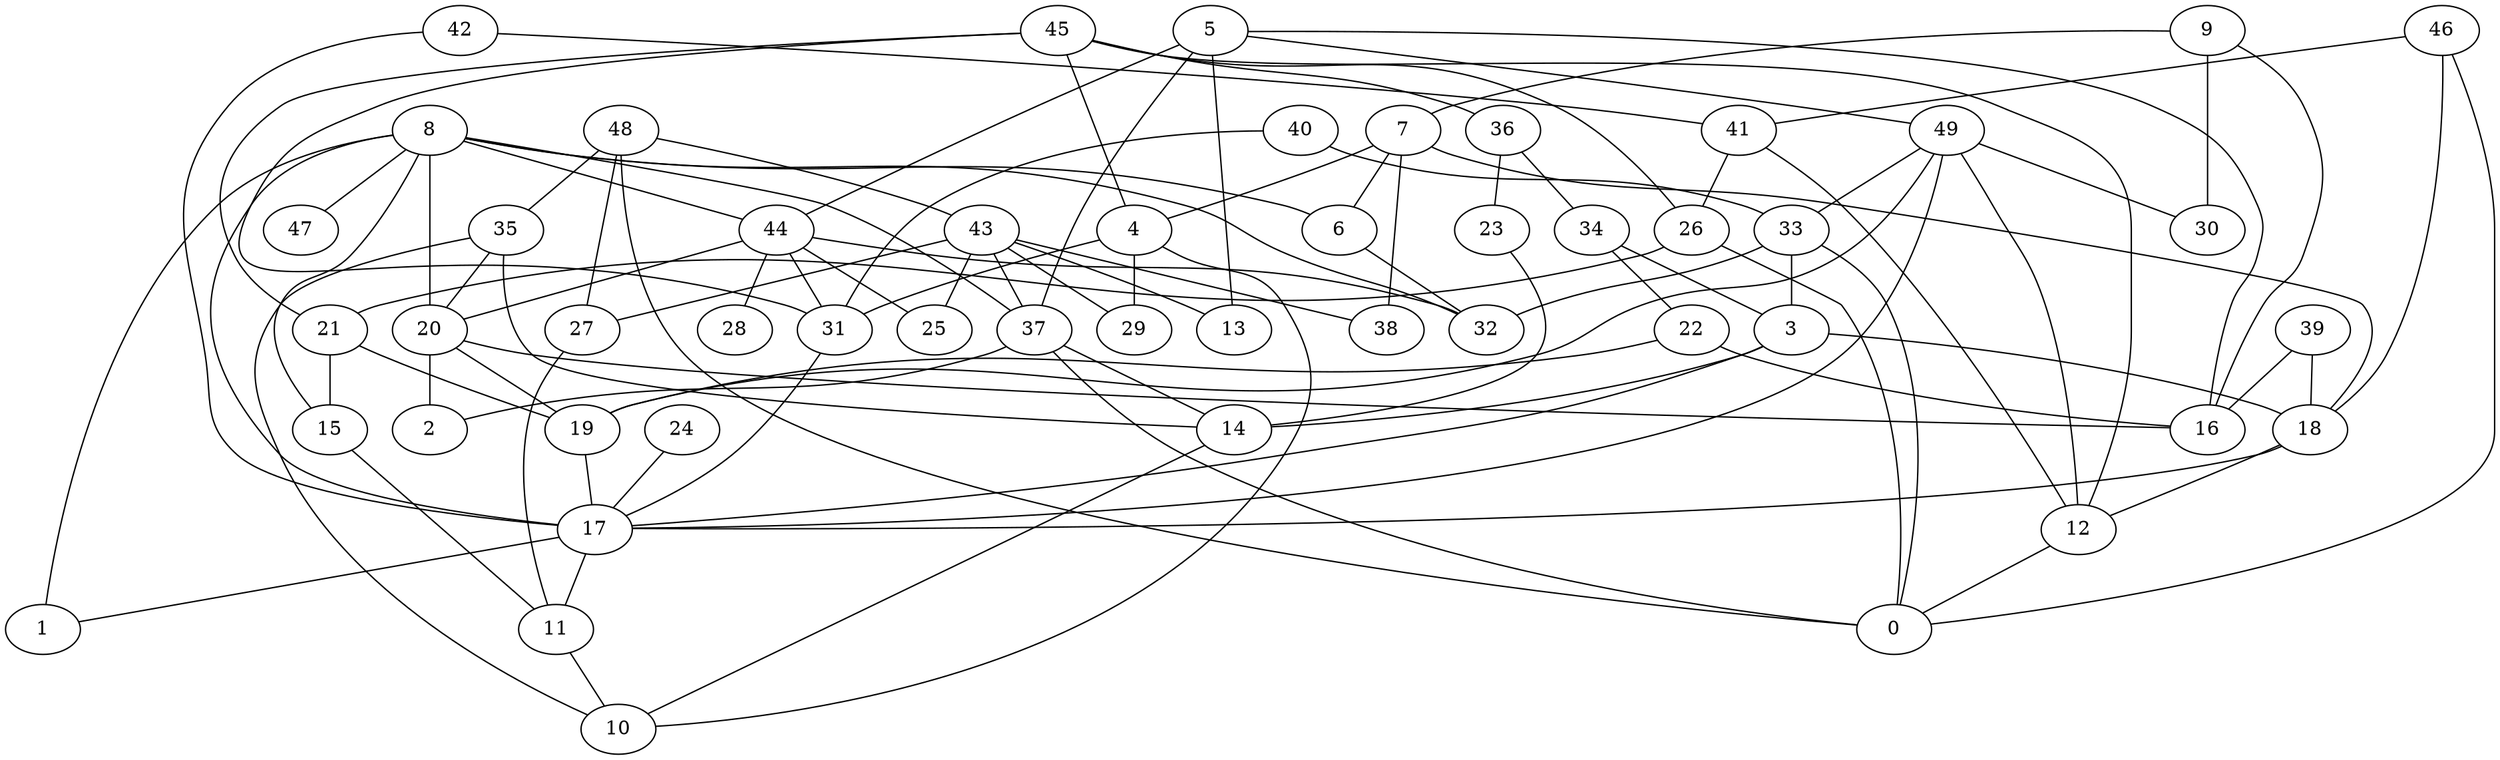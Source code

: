 digraph GG_graph {

subgraph G_graph {
edge [color = black]
"19" -> "17" [dir = none]
"22" -> "16" [dir = none]
"48" -> "43" [dir = none]
"7" -> "38" [dir = none]
"7" -> "6" [dir = none]
"7" -> "4" [dir = none]
"46" -> "41" [dir = none]
"46" -> "18" [dir = none]
"20" -> "16" [dir = none]
"23" -> "14" [dir = none]
"21" -> "15" [dir = none]
"4" -> "31" [dir = none]
"43" -> "29" [dir = none]
"43" -> "25" [dir = none]
"43" -> "13" [dir = none]
"43" -> "27" [dir = none]
"35" -> "20" [dir = none]
"27" -> "11" [dir = none]
"49" -> "30" [dir = none]
"49" -> "33" [dir = none]
"49" -> "17" [dir = none]
"42" -> "17" [dir = none]
"37" -> "2" [dir = none]
"37" -> "14" [dir = none]
"34" -> "3" [dir = none]
"14" -> "10" [dir = none]
"8" -> "47" [dir = none]
"8" -> "32" [dir = none]
"8" -> "37" [dir = none]
"8" -> "20" [dir = none]
"8" -> "17" [dir = none]
"8" -> "15" [dir = none]
"39" -> "18" [dir = none]
"18" -> "17" [dir = none]
"17" -> "1" [dir = none]
"17" -> "11" [dir = none]
"40" -> "31" [dir = none]
"5" -> "44" [dir = none]
"5" -> "49" [dir = none]
"45" -> "12" [dir = none]
"45" -> "4" [dir = none]
"45" -> "26" [dir = none]
"45" -> "36" [dir = none]
"45" -> "21" [dir = none]
"3" -> "17" [dir = none]
"33" -> "0" [dir = none]
"24" -> "17" [dir = none]
"9" -> "7" [dir = none]
"44" -> "28" [dir = none]
"3" -> "18" [dir = none]
"4" -> "29" [dir = none]
"36" -> "23" [dir = none]
"11" -> "10" [dir = none]
"4" -> "10" [dir = none]
"8" -> "44" [dir = none]
"26" -> "0" [dir = none]
"7" -> "18" [dir = none]
"20" -> "19" [dir = none]
"37" -> "0" [dir = none]
"39" -> "16" [dir = none]
"44" -> "20" [dir = none]
"26" -> "21" [dir = none]
"44" -> "25" [dir = none]
"49" -> "12" [dir = none]
"33" -> "3" [dir = none]
"41" -> "26" [dir = none]
"49" -> "19" [dir = none]
"15" -> "11" [dir = none]
"9" -> "16" [dir = none]
"36" -> "34" [dir = none]
"42" -> "41" [dir = none]
"22" -> "19" [dir = none]
"34" -> "22" [dir = none]
"35" -> "10" [dir = none]
"45" -> "31" [dir = none]
"8" -> "6" [dir = none]
"6" -> "32" [dir = none]
"3" -> "14" [dir = none]
"9" -> "30" [dir = none]
"21" -> "19" [dir = none]
"5" -> "16" [dir = none]
"44" -> "32" [dir = none]
"40" -> "33" [dir = none]
"44" -> "31" [dir = none]
"48" -> "35" [dir = none]
"5" -> "13" [dir = none]
"43" -> "38" [dir = none]
"5" -> "37" [dir = none]
"12" -> "0" [dir = none]
"48" -> "0" [dir = none]
"41" -> "12" [dir = none]
"33" -> "32" [dir = none]
"20" -> "2" [dir = none]
"35" -> "14" [dir = none]
"48" -> "27" [dir = none]
"46" -> "0" [dir = none]
"31" -> "17" [dir = none]
"43" -> "37" [dir = none]
"18" -> "12" [dir = none]
"8" -> "1" [dir = none]
}

}

